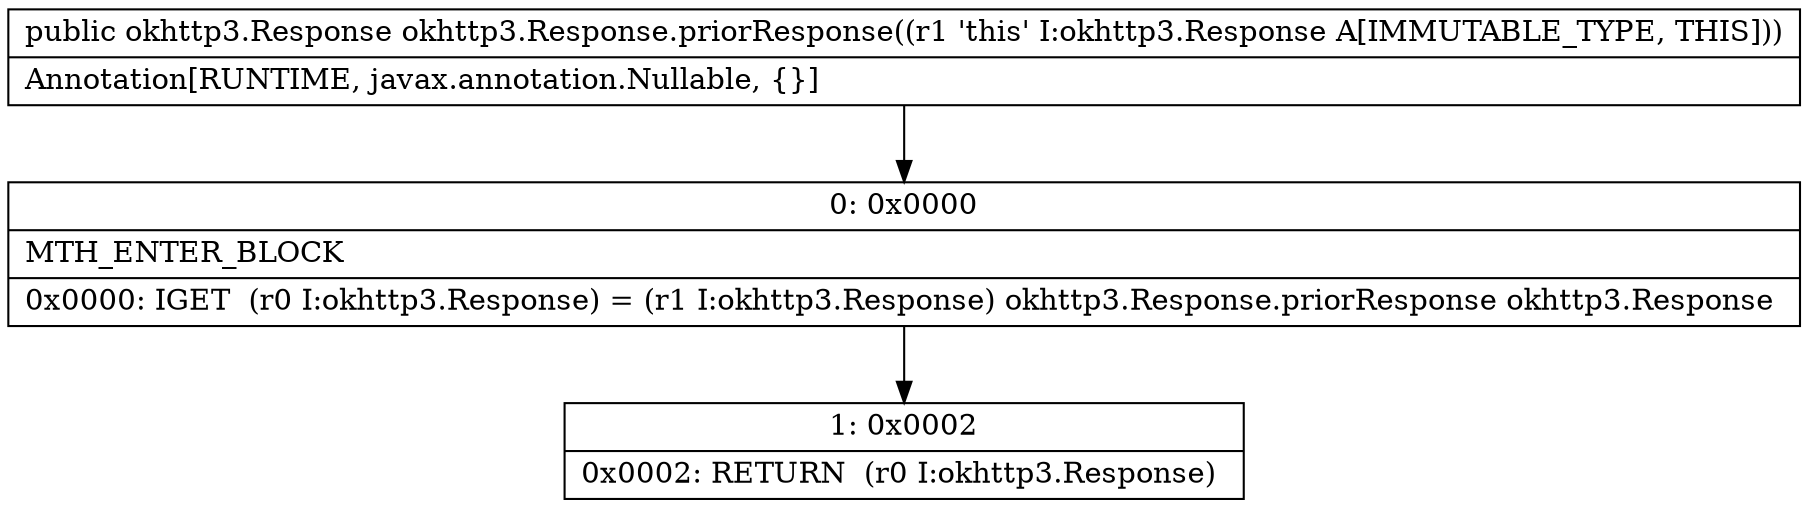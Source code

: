 digraph "CFG forokhttp3.Response.priorResponse()Lokhttp3\/Response;" {
Node_0 [shape=record,label="{0\:\ 0x0000|MTH_ENTER_BLOCK\l|0x0000: IGET  (r0 I:okhttp3.Response) = (r1 I:okhttp3.Response) okhttp3.Response.priorResponse okhttp3.Response \l}"];
Node_1 [shape=record,label="{1\:\ 0x0002|0x0002: RETURN  (r0 I:okhttp3.Response) \l}"];
MethodNode[shape=record,label="{public okhttp3.Response okhttp3.Response.priorResponse((r1 'this' I:okhttp3.Response A[IMMUTABLE_TYPE, THIS]))  | Annotation[RUNTIME, javax.annotation.Nullable, \{\}]\l}"];
MethodNode -> Node_0;
Node_0 -> Node_1;
}

